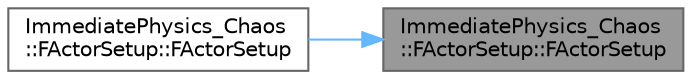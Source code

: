 digraph "ImmediatePhysics_Chaos::FActorSetup::FActorSetup"
{
 // INTERACTIVE_SVG=YES
 // LATEX_PDF_SIZE
  bgcolor="transparent";
  edge [fontname=Helvetica,fontsize=10,labelfontname=Helvetica,labelfontsize=10];
  node [fontname=Helvetica,fontsize=10,shape=box,height=0.2,width=0.4];
  rankdir="RL";
  Node1 [id="Node000001",label="ImmediatePhysics_Chaos\l::FActorSetup::FActorSetup",height=0.2,width=0.4,color="gray40", fillcolor="grey60", style="filled", fontcolor="black",tooltip=" "];
  Node1 -> Node2 [id="edge1_Node000001_Node000002",dir="back",color="steelblue1",style="solid",tooltip=" "];
  Node2 [id="Node000002",label="ImmediatePhysics_Chaos\l::FActorSetup::FActorSetup",height=0.2,width=0.4,color="grey40", fillcolor="white", style="filled",URL="$dd/d37/structImmediatePhysics__Chaos_1_1FActorSetup.html#a10d462f046d0360009551e83690cfe31",tooltip=" "];
}
